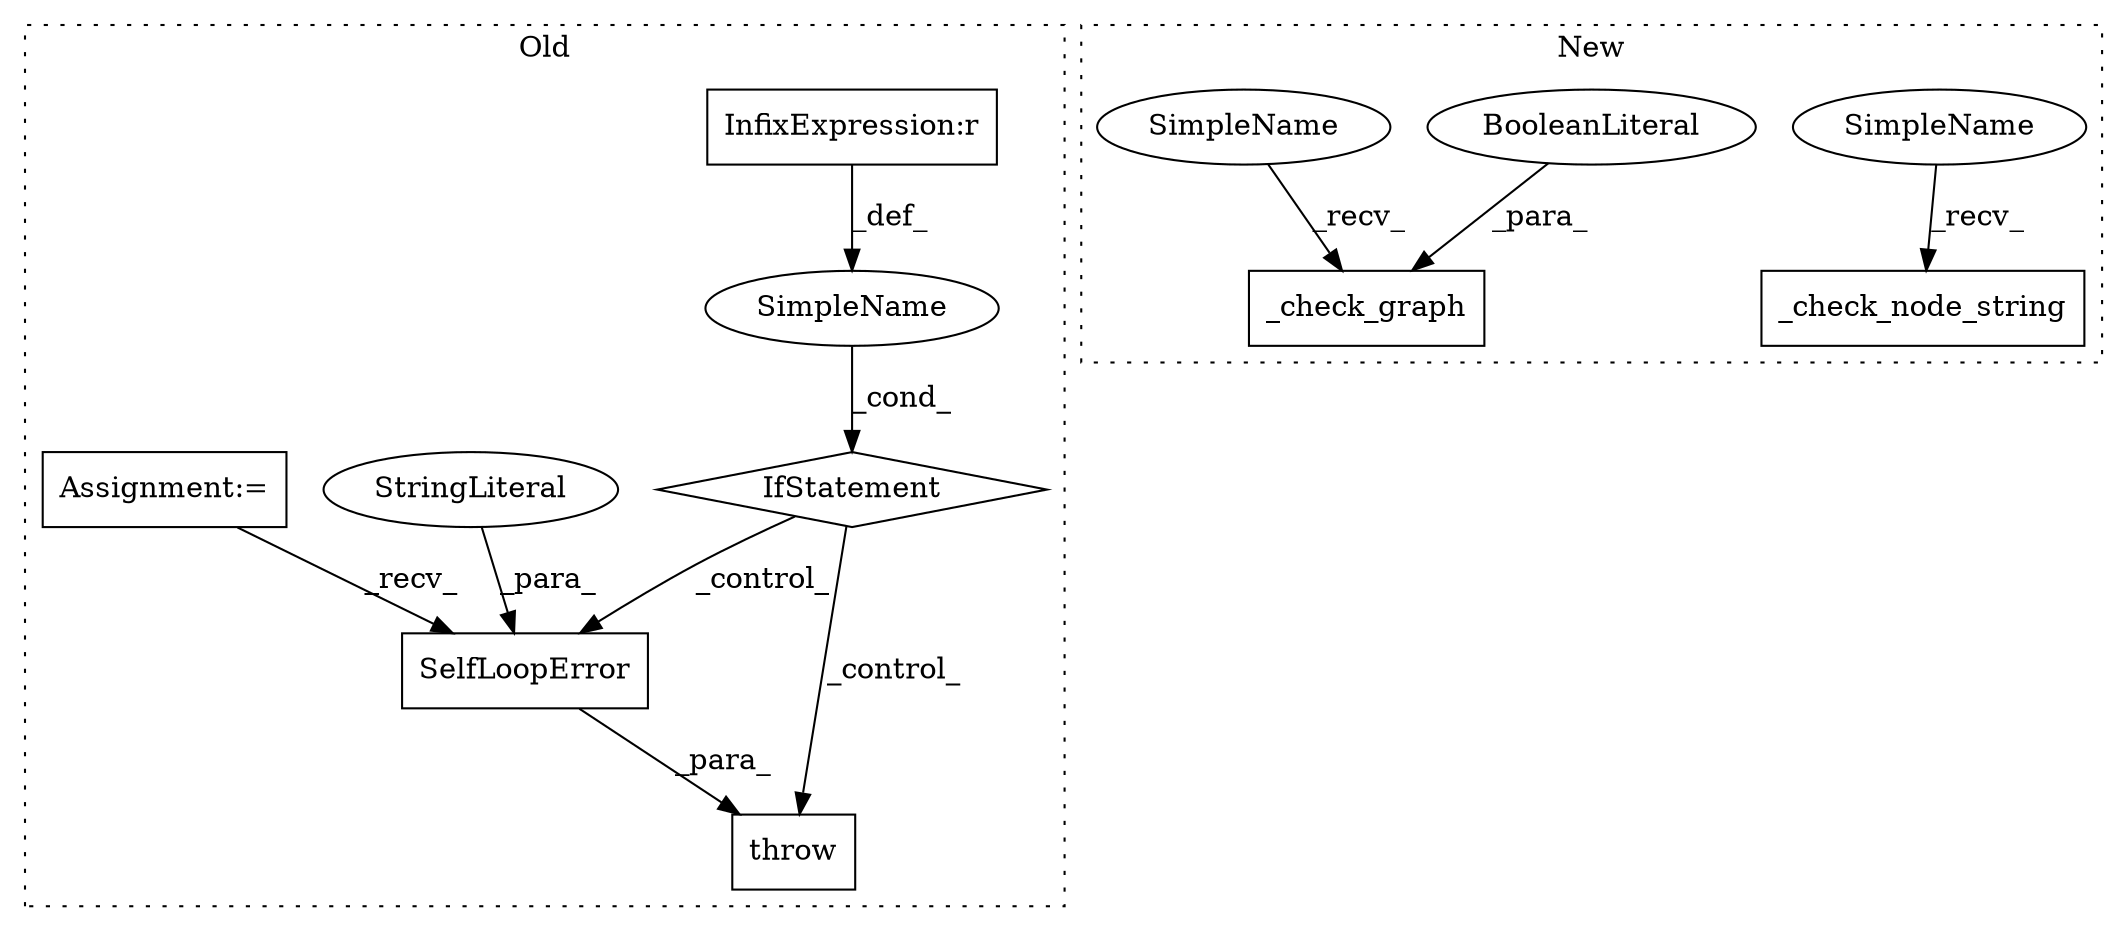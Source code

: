 digraph G {
subgraph cluster0 {
1 [label="IfStatement" a="25" s="596,618" l="4,2" shape="diamond"];
4 [label="SelfLoopError" a="32" s="649,696" l="14,1" shape="box"];
5 [label="SimpleName" a="42" s="" l="" shape="ellipse"];
7 [label="StringLiteral" a="45" s="663" l="28" shape="ellipse"];
8 [label="InfixExpression:r" a="27" s="607" l="4" shape="box"];
9 [label="throw" a="53" s="632" l="6" shape="box"];
10 [label="Assignment:=" a="7" s="299" l="10" shape="box"];
label = "Old";
style="dotted";
}
subgraph cluster1 {
2 [label="_check_graph" a="32" s="546,563" l="13,1" shape="box"];
3 [label="BooleanLiteral" a="9" s="559" l="4" shape="ellipse"];
6 [label="_check_node_string" a="32" s="363,410" l="19,1" shape="box"];
11 [label="SimpleName" a="42" s="358" l="4" shape="ellipse"];
12 [label="SimpleName" a="42" s="541" l="4" shape="ellipse"];
label = "New";
style="dotted";
}
1 -> 9 [label="_control_"];
1 -> 4 [label="_control_"];
3 -> 2 [label="_para_"];
4 -> 9 [label="_para_"];
5 -> 1 [label="_cond_"];
7 -> 4 [label="_para_"];
8 -> 5 [label="_def_"];
10 -> 4 [label="_recv_"];
11 -> 6 [label="_recv_"];
12 -> 2 [label="_recv_"];
}